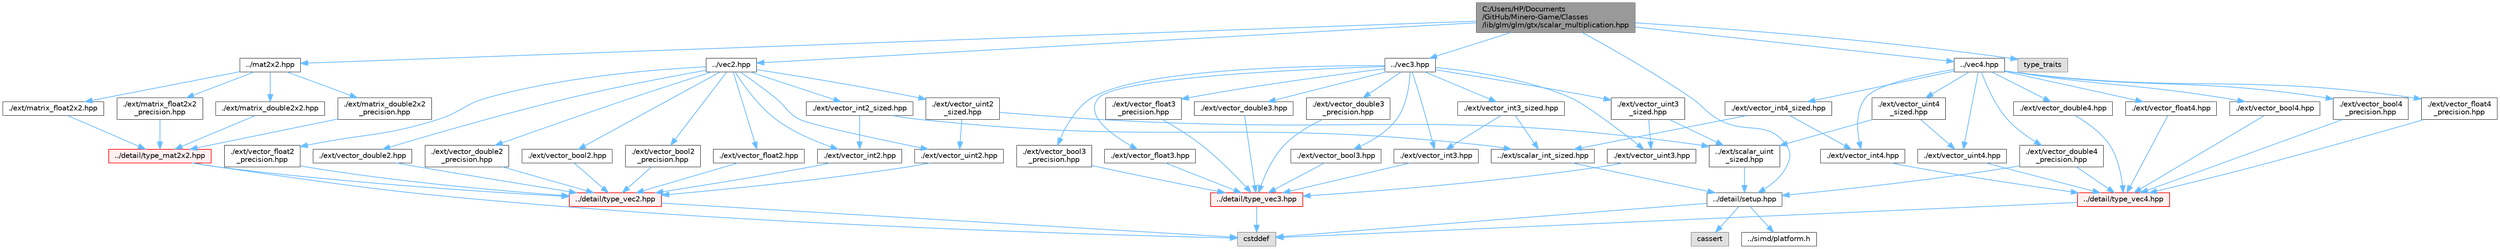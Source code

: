 digraph "C:/Users/HP/Documents/GitHub/Minero-Game/Classes/lib/glm/glm/gtx/scalar_multiplication.hpp"
{
 // LATEX_PDF_SIZE
  bgcolor="transparent";
  edge [fontname=Helvetica,fontsize=10,labelfontname=Helvetica,labelfontsize=10];
  node [fontname=Helvetica,fontsize=10,shape=box,height=0.2,width=0.4];
  Node1 [id="Node000001",label="C:/Users/HP/Documents\l/GitHub/Minero-Game/Classes\l/lib/glm/glm/gtx/scalar_multiplication.hpp",height=0.2,width=0.4,color="gray40", fillcolor="grey60", style="filled", fontcolor="black",tooltip=" "];
  Node1 -> Node2 [id="edge183_Node000001_Node000002",color="steelblue1",style="solid",tooltip=" "];
  Node2 [id="Node000002",label="../detail/setup.hpp",height=0.2,width=0.4,color="grey40", fillcolor="white", style="filled",URL="$_classes_2lib_2glm_2glm_2detail_2setup_8hpp.html",tooltip=" "];
  Node2 -> Node3 [id="edge184_Node000002_Node000003",color="steelblue1",style="solid",tooltip=" "];
  Node3 [id="Node000003",label="cassert",height=0.2,width=0.4,color="grey60", fillcolor="#E0E0E0", style="filled",tooltip=" "];
  Node2 -> Node4 [id="edge185_Node000002_Node000004",color="steelblue1",style="solid",tooltip=" "];
  Node4 [id="Node000004",label="cstddef",height=0.2,width=0.4,color="grey60", fillcolor="#E0E0E0", style="filled",tooltip=" "];
  Node2 -> Node5 [id="edge186_Node000002_Node000005",color="steelblue1",style="solid",tooltip=" "];
  Node5 [id="Node000005",label="../simd/platform.h",height=0.2,width=0.4,color="grey40", fillcolor="white", style="filled",URL="$_classes_2lib_2glm_2glm_2simd_2platform_8h.html",tooltip=" "];
  Node1 -> Node6 [id="edge187_Node000001_Node000006",color="steelblue1",style="solid",tooltip=" "];
  Node6 [id="Node000006",label="../vec2.hpp",height=0.2,width=0.4,color="grey40", fillcolor="white", style="filled",URL="$_classes_2lib_2glm_2glm_2vec2_8hpp.html",tooltip=" "];
  Node6 -> Node7 [id="edge188_Node000006_Node000007",color="steelblue1",style="solid",tooltip=" "];
  Node7 [id="Node000007",label="./ext/vector_bool2.hpp",height=0.2,width=0.4,color="grey40", fillcolor="white", style="filled",URL="$_classes_2lib_2glm_2glm_2ext_2vector__bool2_8hpp.html",tooltip=" "];
  Node7 -> Node8 [id="edge189_Node000007_Node000008",color="steelblue1",style="solid",tooltip=" "];
  Node8 [id="Node000008",label="../detail/type_vec2.hpp",height=0.2,width=0.4,color="red", fillcolor="#FFF0F0", style="filled",URL="$_classes_2lib_2glm_2glm_2detail_2type__vec2_8hpp.html",tooltip=" "];
  Node8 -> Node4 [id="edge190_Node000008_Node000004",color="steelblue1",style="solid",tooltip=" "];
  Node6 -> Node13 [id="edge191_Node000006_Node000013",color="steelblue1",style="solid",tooltip=" "];
  Node13 [id="Node000013",label="./ext/vector_bool2\l_precision.hpp",height=0.2,width=0.4,color="grey40", fillcolor="white", style="filled",URL="$_classes_2lib_2glm_2glm_2ext_2vector__bool2__precision_8hpp.html",tooltip=" "];
  Node13 -> Node8 [id="edge192_Node000013_Node000008",color="steelblue1",style="solid",tooltip=" "];
  Node6 -> Node14 [id="edge193_Node000006_Node000014",color="steelblue1",style="solid",tooltip=" "];
  Node14 [id="Node000014",label="./ext/vector_float2.hpp",height=0.2,width=0.4,color="grey40", fillcolor="white", style="filled",URL="$_classes_2lib_2glm_2glm_2ext_2vector__float2_8hpp.html",tooltip=" "];
  Node14 -> Node8 [id="edge194_Node000014_Node000008",color="steelblue1",style="solid",tooltip=" "];
  Node6 -> Node15 [id="edge195_Node000006_Node000015",color="steelblue1",style="solid",tooltip=" "];
  Node15 [id="Node000015",label="./ext/vector_float2\l_precision.hpp",height=0.2,width=0.4,color="grey40", fillcolor="white", style="filled",URL="$_classes_2lib_2glm_2glm_2ext_2vector__float2__precision_8hpp.html",tooltip=" "];
  Node15 -> Node8 [id="edge196_Node000015_Node000008",color="steelblue1",style="solid",tooltip=" "];
  Node6 -> Node16 [id="edge197_Node000006_Node000016",color="steelblue1",style="solid",tooltip=" "];
  Node16 [id="Node000016",label="./ext/vector_double2.hpp",height=0.2,width=0.4,color="grey40", fillcolor="white", style="filled",URL="$_classes_2lib_2glm_2glm_2ext_2vector__double2_8hpp.html",tooltip=" "];
  Node16 -> Node8 [id="edge198_Node000016_Node000008",color="steelblue1",style="solid",tooltip=" "];
  Node6 -> Node17 [id="edge199_Node000006_Node000017",color="steelblue1",style="solid",tooltip=" "];
  Node17 [id="Node000017",label="./ext/vector_double2\l_precision.hpp",height=0.2,width=0.4,color="grey40", fillcolor="white", style="filled",URL="$_classes_2lib_2glm_2glm_2ext_2vector__double2__precision_8hpp.html",tooltip=" "];
  Node17 -> Node8 [id="edge200_Node000017_Node000008",color="steelblue1",style="solid",tooltip=" "];
  Node6 -> Node18 [id="edge201_Node000006_Node000018",color="steelblue1",style="solid",tooltip=" "];
  Node18 [id="Node000018",label="./ext/vector_int2.hpp",height=0.2,width=0.4,color="grey40", fillcolor="white", style="filled",URL="$_classes_2lib_2glm_2glm_2ext_2vector__int2_8hpp.html",tooltip=" "];
  Node18 -> Node8 [id="edge202_Node000018_Node000008",color="steelblue1",style="solid",tooltip=" "];
  Node6 -> Node19 [id="edge203_Node000006_Node000019",color="steelblue1",style="solid",tooltip=" "];
  Node19 [id="Node000019",label="./ext/vector_int2_sized.hpp",height=0.2,width=0.4,color="grey40", fillcolor="white", style="filled",URL="$_classes_2lib_2glm_2glm_2ext_2vector__int2__sized_8hpp.html",tooltip=" "];
  Node19 -> Node18 [id="edge204_Node000019_Node000018",color="steelblue1",style="solid",tooltip=" "];
  Node19 -> Node20 [id="edge205_Node000019_Node000020",color="steelblue1",style="solid",tooltip=" "];
  Node20 [id="Node000020",label="../ext/scalar_int_sized.hpp",height=0.2,width=0.4,color="grey40", fillcolor="white", style="filled",URL="$_classes_2lib_2glm_2glm_2ext_2scalar__int__sized_8hpp.html",tooltip=" "];
  Node20 -> Node2 [id="edge206_Node000020_Node000002",color="steelblue1",style="solid",tooltip=" "];
  Node6 -> Node21 [id="edge207_Node000006_Node000021",color="steelblue1",style="solid",tooltip=" "];
  Node21 [id="Node000021",label="./ext/vector_uint2.hpp",height=0.2,width=0.4,color="grey40", fillcolor="white", style="filled",URL="$_classes_2lib_2glm_2glm_2ext_2vector__uint2_8hpp.html",tooltip=" "];
  Node21 -> Node8 [id="edge208_Node000021_Node000008",color="steelblue1",style="solid",tooltip=" "];
  Node6 -> Node22 [id="edge209_Node000006_Node000022",color="steelblue1",style="solid",tooltip=" "];
  Node22 [id="Node000022",label="./ext/vector_uint2\l_sized.hpp",height=0.2,width=0.4,color="grey40", fillcolor="white", style="filled",URL="$_classes_2lib_2glm_2glm_2ext_2vector__uint2__sized_8hpp.html",tooltip=" "];
  Node22 -> Node21 [id="edge210_Node000022_Node000021",color="steelblue1",style="solid",tooltip=" "];
  Node22 -> Node23 [id="edge211_Node000022_Node000023",color="steelblue1",style="solid",tooltip=" "];
  Node23 [id="Node000023",label="../ext/scalar_uint\l_sized.hpp",height=0.2,width=0.4,color="grey40", fillcolor="white", style="filled",URL="$_classes_2lib_2glm_2glm_2ext_2scalar__uint__sized_8hpp.html",tooltip=" "];
  Node23 -> Node2 [id="edge212_Node000023_Node000002",color="steelblue1",style="solid",tooltip=" "];
  Node1 -> Node24 [id="edge213_Node000001_Node000024",color="steelblue1",style="solid",tooltip=" "];
  Node24 [id="Node000024",label="../vec3.hpp",height=0.2,width=0.4,color="grey40", fillcolor="white", style="filled",URL="$_classes_2lib_2glm_2glm_2vec3_8hpp.html",tooltip=" "];
  Node24 -> Node25 [id="edge214_Node000024_Node000025",color="steelblue1",style="solid",tooltip=" "];
  Node25 [id="Node000025",label="./ext/vector_bool3.hpp",height=0.2,width=0.4,color="grey40", fillcolor="white", style="filled",URL="$_classes_2lib_2glm_2glm_2ext_2vector__bool3_8hpp.html",tooltip=" "];
  Node25 -> Node26 [id="edge215_Node000025_Node000026",color="steelblue1",style="solid",tooltip=" "];
  Node26 [id="Node000026",label="../detail/type_vec3.hpp",height=0.2,width=0.4,color="red", fillcolor="#FFF0F0", style="filled",URL="$_classes_2lib_2glm_2glm_2detail_2type__vec3_8hpp.html",tooltip=" "];
  Node26 -> Node4 [id="edge216_Node000026_Node000004",color="steelblue1",style="solid",tooltip=" "];
  Node24 -> Node28 [id="edge217_Node000024_Node000028",color="steelblue1",style="solid",tooltip=" "];
  Node28 [id="Node000028",label="./ext/vector_bool3\l_precision.hpp",height=0.2,width=0.4,color="grey40", fillcolor="white", style="filled",URL="$_classes_2lib_2glm_2glm_2ext_2vector__bool3__precision_8hpp.html",tooltip=" "];
  Node28 -> Node26 [id="edge218_Node000028_Node000026",color="steelblue1",style="solid",tooltip=" "];
  Node24 -> Node29 [id="edge219_Node000024_Node000029",color="steelblue1",style="solid",tooltip=" "];
  Node29 [id="Node000029",label="./ext/vector_float3.hpp",height=0.2,width=0.4,color="grey40", fillcolor="white", style="filled",URL="$_classes_2lib_2glm_2glm_2ext_2vector__float3_8hpp.html",tooltip=" "];
  Node29 -> Node26 [id="edge220_Node000029_Node000026",color="steelblue1",style="solid",tooltip=" "];
  Node24 -> Node30 [id="edge221_Node000024_Node000030",color="steelblue1",style="solid",tooltip=" "];
  Node30 [id="Node000030",label="./ext/vector_float3\l_precision.hpp",height=0.2,width=0.4,color="grey40", fillcolor="white", style="filled",URL="$_classes_2lib_2glm_2glm_2ext_2vector__float3__precision_8hpp.html",tooltip=" "];
  Node30 -> Node26 [id="edge222_Node000030_Node000026",color="steelblue1",style="solid",tooltip=" "];
  Node24 -> Node31 [id="edge223_Node000024_Node000031",color="steelblue1",style="solid",tooltip=" "];
  Node31 [id="Node000031",label="./ext/vector_double3.hpp",height=0.2,width=0.4,color="grey40", fillcolor="white", style="filled",URL="$_classes_2lib_2glm_2glm_2ext_2vector__double3_8hpp.html",tooltip=" "];
  Node31 -> Node26 [id="edge224_Node000031_Node000026",color="steelblue1",style="solid",tooltip=" "];
  Node24 -> Node32 [id="edge225_Node000024_Node000032",color="steelblue1",style="solid",tooltip=" "];
  Node32 [id="Node000032",label="./ext/vector_double3\l_precision.hpp",height=0.2,width=0.4,color="grey40", fillcolor="white", style="filled",URL="$_classes_2lib_2glm_2glm_2ext_2vector__double3__precision_8hpp.html",tooltip=" "];
  Node32 -> Node26 [id="edge226_Node000032_Node000026",color="steelblue1",style="solid",tooltip=" "];
  Node24 -> Node33 [id="edge227_Node000024_Node000033",color="steelblue1",style="solid",tooltip=" "];
  Node33 [id="Node000033",label="./ext/vector_int3.hpp",height=0.2,width=0.4,color="grey40", fillcolor="white", style="filled",URL="$_classes_2lib_2glm_2glm_2ext_2vector__int3_8hpp.html",tooltip=" "];
  Node33 -> Node26 [id="edge228_Node000033_Node000026",color="steelblue1",style="solid",tooltip=" "];
  Node24 -> Node34 [id="edge229_Node000024_Node000034",color="steelblue1",style="solid",tooltip=" "];
  Node34 [id="Node000034",label="./ext/vector_int3_sized.hpp",height=0.2,width=0.4,color="grey40", fillcolor="white", style="filled",URL="$_classes_2lib_2glm_2glm_2ext_2vector__int3__sized_8hpp.html",tooltip=" "];
  Node34 -> Node33 [id="edge230_Node000034_Node000033",color="steelblue1",style="solid",tooltip=" "];
  Node34 -> Node20 [id="edge231_Node000034_Node000020",color="steelblue1",style="solid",tooltip=" "];
  Node24 -> Node35 [id="edge232_Node000024_Node000035",color="steelblue1",style="solid",tooltip=" "];
  Node35 [id="Node000035",label="./ext/vector_uint3.hpp",height=0.2,width=0.4,color="grey40", fillcolor="white", style="filled",URL="$_classes_2lib_2glm_2glm_2ext_2vector__uint3_8hpp.html",tooltip=" "];
  Node35 -> Node26 [id="edge233_Node000035_Node000026",color="steelblue1",style="solid",tooltip=" "];
  Node24 -> Node36 [id="edge234_Node000024_Node000036",color="steelblue1",style="solid",tooltip=" "];
  Node36 [id="Node000036",label="./ext/vector_uint3\l_sized.hpp",height=0.2,width=0.4,color="grey40", fillcolor="white", style="filled",URL="$_classes_2lib_2glm_2glm_2ext_2vector__uint3__sized_8hpp.html",tooltip=" "];
  Node36 -> Node35 [id="edge235_Node000036_Node000035",color="steelblue1",style="solid",tooltip=" "];
  Node36 -> Node23 [id="edge236_Node000036_Node000023",color="steelblue1",style="solid",tooltip=" "];
  Node1 -> Node37 [id="edge237_Node000001_Node000037",color="steelblue1",style="solid",tooltip=" "];
  Node37 [id="Node000037",label="../vec4.hpp",height=0.2,width=0.4,color="grey40", fillcolor="white", style="filled",URL="$_classes_2lib_2glm_2glm_2vec4_8hpp.html",tooltip=" "];
  Node37 -> Node38 [id="edge238_Node000037_Node000038",color="steelblue1",style="solid",tooltip=" "];
  Node38 [id="Node000038",label="./ext/vector_bool4.hpp",height=0.2,width=0.4,color="grey40", fillcolor="white", style="filled",URL="$_classes_2lib_2glm_2glm_2ext_2vector__bool4_8hpp.html",tooltip=" "];
  Node38 -> Node39 [id="edge239_Node000038_Node000039",color="steelblue1",style="solid",tooltip=" "];
  Node39 [id="Node000039",label="../detail/type_vec4.hpp",height=0.2,width=0.4,color="red", fillcolor="#FFF0F0", style="filled",URL="$_classes_2lib_2glm_2glm_2detail_2type__vec4_8hpp.html",tooltip=" "];
  Node39 -> Node4 [id="edge240_Node000039_Node000004",color="steelblue1",style="solid",tooltip=" "];
  Node37 -> Node41 [id="edge241_Node000037_Node000041",color="steelblue1",style="solid",tooltip=" "];
  Node41 [id="Node000041",label="./ext/vector_bool4\l_precision.hpp",height=0.2,width=0.4,color="grey40", fillcolor="white", style="filled",URL="$_classes_2lib_2glm_2glm_2ext_2vector__bool4__precision_8hpp.html",tooltip=" "];
  Node41 -> Node39 [id="edge242_Node000041_Node000039",color="steelblue1",style="solid",tooltip=" "];
  Node37 -> Node42 [id="edge243_Node000037_Node000042",color="steelblue1",style="solid",tooltip=" "];
  Node42 [id="Node000042",label="./ext/vector_float4.hpp",height=0.2,width=0.4,color="grey40", fillcolor="white", style="filled",URL="$_classes_2lib_2glm_2glm_2ext_2vector__float4_8hpp.html",tooltip=" "];
  Node42 -> Node39 [id="edge244_Node000042_Node000039",color="steelblue1",style="solid",tooltip=" "];
  Node37 -> Node43 [id="edge245_Node000037_Node000043",color="steelblue1",style="solid",tooltip=" "];
  Node43 [id="Node000043",label="./ext/vector_float4\l_precision.hpp",height=0.2,width=0.4,color="grey40", fillcolor="white", style="filled",URL="$_classes_2lib_2glm_2glm_2ext_2vector__float4__precision_8hpp.html",tooltip=" "];
  Node43 -> Node39 [id="edge246_Node000043_Node000039",color="steelblue1",style="solid",tooltip=" "];
  Node37 -> Node44 [id="edge247_Node000037_Node000044",color="steelblue1",style="solid",tooltip=" "];
  Node44 [id="Node000044",label="./ext/vector_double4.hpp",height=0.2,width=0.4,color="grey40", fillcolor="white", style="filled",URL="$_classes_2lib_2glm_2glm_2ext_2vector__double4_8hpp.html",tooltip=" "];
  Node44 -> Node39 [id="edge248_Node000044_Node000039",color="steelblue1",style="solid",tooltip=" "];
  Node37 -> Node45 [id="edge249_Node000037_Node000045",color="steelblue1",style="solid",tooltip=" "];
  Node45 [id="Node000045",label="./ext/vector_double4\l_precision.hpp",height=0.2,width=0.4,color="grey40", fillcolor="white", style="filled",URL="$_classes_2lib_2glm_2glm_2ext_2vector__double4__precision_8hpp.html",tooltip=" "];
  Node45 -> Node2 [id="edge250_Node000045_Node000002",color="steelblue1",style="solid",tooltip=" "];
  Node45 -> Node39 [id="edge251_Node000045_Node000039",color="steelblue1",style="solid",tooltip=" "];
  Node37 -> Node46 [id="edge252_Node000037_Node000046",color="steelblue1",style="solid",tooltip=" "];
  Node46 [id="Node000046",label="./ext/vector_int4.hpp",height=0.2,width=0.4,color="grey40", fillcolor="white", style="filled",URL="$_classes_2lib_2glm_2glm_2ext_2vector__int4_8hpp.html",tooltip=" "];
  Node46 -> Node39 [id="edge253_Node000046_Node000039",color="steelblue1",style="solid",tooltip=" "];
  Node37 -> Node47 [id="edge254_Node000037_Node000047",color="steelblue1",style="solid",tooltip=" "];
  Node47 [id="Node000047",label="./ext/vector_int4_sized.hpp",height=0.2,width=0.4,color="grey40", fillcolor="white", style="filled",URL="$_classes_2lib_2glm_2glm_2ext_2vector__int4__sized_8hpp.html",tooltip=" "];
  Node47 -> Node46 [id="edge255_Node000047_Node000046",color="steelblue1",style="solid",tooltip=" "];
  Node47 -> Node20 [id="edge256_Node000047_Node000020",color="steelblue1",style="solid",tooltip=" "];
  Node37 -> Node48 [id="edge257_Node000037_Node000048",color="steelblue1",style="solid",tooltip=" "];
  Node48 [id="Node000048",label="./ext/vector_uint4.hpp",height=0.2,width=0.4,color="grey40", fillcolor="white", style="filled",URL="$_classes_2lib_2glm_2glm_2ext_2vector__uint4_8hpp.html",tooltip=" "];
  Node48 -> Node39 [id="edge258_Node000048_Node000039",color="steelblue1",style="solid",tooltip=" "];
  Node37 -> Node49 [id="edge259_Node000037_Node000049",color="steelblue1",style="solid",tooltip=" "];
  Node49 [id="Node000049",label="./ext/vector_uint4\l_sized.hpp",height=0.2,width=0.4,color="grey40", fillcolor="white", style="filled",URL="$_classes_2lib_2glm_2glm_2ext_2vector__uint4__sized_8hpp.html",tooltip=" "];
  Node49 -> Node48 [id="edge260_Node000049_Node000048",color="steelblue1",style="solid",tooltip=" "];
  Node49 -> Node23 [id="edge261_Node000049_Node000023",color="steelblue1",style="solid",tooltip=" "];
  Node1 -> Node50 [id="edge262_Node000001_Node000050",color="steelblue1",style="solid",tooltip=" "];
  Node50 [id="Node000050",label="../mat2x2.hpp",height=0.2,width=0.4,color="grey40", fillcolor="white", style="filled",URL="$_classes_2lib_2glm_2glm_2mat2x2_8hpp.html",tooltip=" "];
  Node50 -> Node51 [id="edge263_Node000050_Node000051",color="steelblue1",style="solid",tooltip=" "];
  Node51 [id="Node000051",label="./ext/matrix_double2x2.hpp",height=0.2,width=0.4,color="grey40", fillcolor="white", style="filled",URL="$_classes_2lib_2glm_2glm_2ext_2matrix__double2x2_8hpp.html",tooltip=" "];
  Node51 -> Node52 [id="edge264_Node000051_Node000052",color="steelblue1",style="solid",tooltip=" "];
  Node52 [id="Node000052",label="../detail/type_mat2x2.hpp",height=0.2,width=0.4,color="red", fillcolor="#FFF0F0", style="filled",URL="$_classes_2lib_2glm_2glm_2detail_2type__mat2x2_8hpp.html",tooltip=" "];
  Node52 -> Node8 [id="edge265_Node000052_Node000008",color="steelblue1",style="solid",tooltip=" "];
  Node52 -> Node4 [id="edge266_Node000052_Node000004",color="steelblue1",style="solid",tooltip=" "];
  Node50 -> Node127 [id="edge267_Node000050_Node000127",color="steelblue1",style="solid",tooltip=" "];
  Node127 [id="Node000127",label="./ext/matrix_double2x2\l_precision.hpp",height=0.2,width=0.4,color="grey40", fillcolor="white", style="filled",URL="$_classes_2lib_2glm_2glm_2ext_2matrix__double2x2__precision_8hpp.html",tooltip=" "];
  Node127 -> Node52 [id="edge268_Node000127_Node000052",color="steelblue1",style="solid",tooltip=" "];
  Node50 -> Node128 [id="edge269_Node000050_Node000128",color="steelblue1",style="solid",tooltip=" "];
  Node128 [id="Node000128",label="./ext/matrix_float2x2.hpp",height=0.2,width=0.4,color="grey40", fillcolor="white", style="filled",URL="$_classes_2lib_2glm_2glm_2ext_2matrix__float2x2_8hpp.html",tooltip=" "];
  Node128 -> Node52 [id="edge270_Node000128_Node000052",color="steelblue1",style="solid",tooltip=" "];
  Node50 -> Node129 [id="edge271_Node000050_Node000129",color="steelblue1",style="solid",tooltip=" "];
  Node129 [id="Node000129",label="./ext/matrix_float2x2\l_precision.hpp",height=0.2,width=0.4,color="grey40", fillcolor="white", style="filled",URL="$_classes_2lib_2glm_2glm_2ext_2matrix__float2x2__precision_8hpp.html",tooltip=" "];
  Node129 -> Node52 [id="edge272_Node000129_Node000052",color="steelblue1",style="solid",tooltip=" "];
  Node1 -> Node130 [id="edge273_Node000001_Node000130",color="steelblue1",style="solid",tooltip=" "];
  Node130 [id="Node000130",label="type_traits",height=0.2,width=0.4,color="grey60", fillcolor="#E0E0E0", style="filled",tooltip=" "];
}
